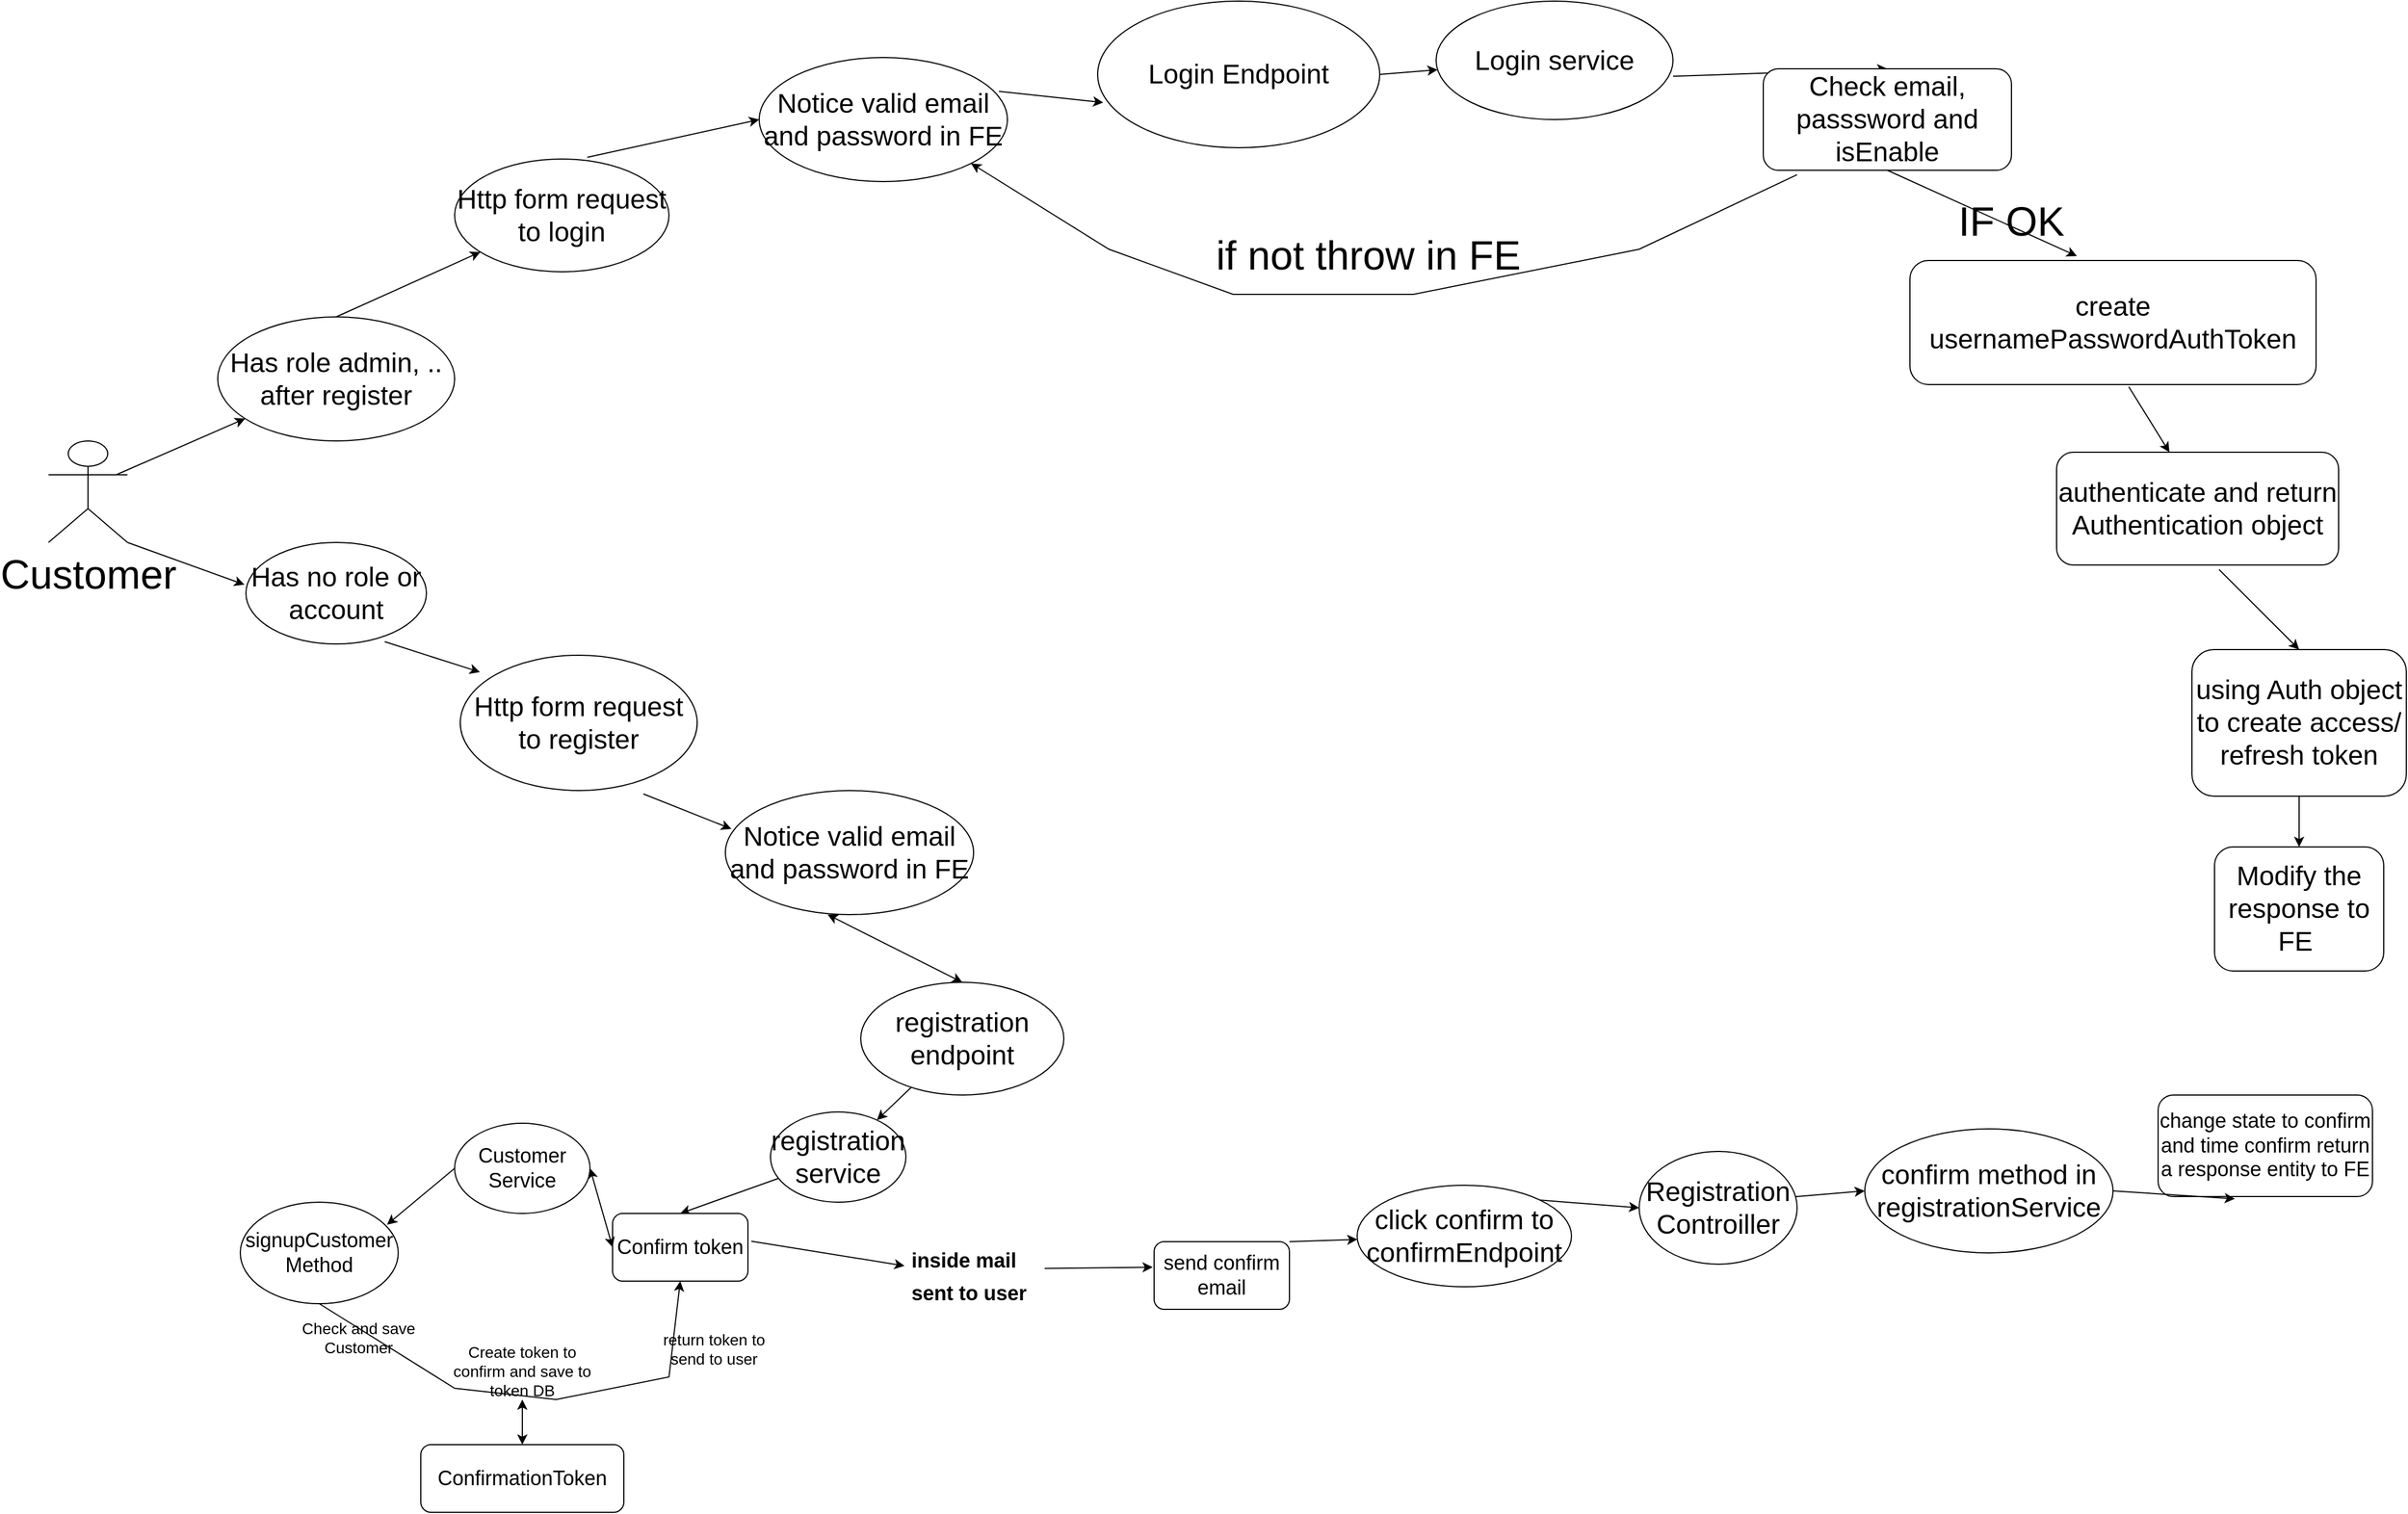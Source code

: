 <mxfile version="21.5.2" type="github">
  <diagram name="Trang-1" id="8A041tUXnW5OPchwVmy4">
    <mxGraphModel dx="2606" dy="1683" grid="1" gridSize="10" guides="1" tooltips="1" connect="1" arrows="1" fold="1" page="0" pageScale="1" pageWidth="827" pageHeight="1169" math="0" shadow="0">
      <root>
        <mxCell id="0" />
        <mxCell id="1" parent="0" />
        <mxCell id="LjmC9Kq2_VQWsRULpjBZ-1" value="&lt;font style=&quot;font-size: 24px;&quot;&gt;Has role admin, .. after register&lt;/font&gt;" style="ellipse;whiteSpace=wrap;html=1;align=center;" parent="1" vertex="1">
          <mxGeometry x="-120" y="80" width="210" height="110" as="geometry" />
        </mxCell>
        <mxCell id="LjmC9Kq2_VQWsRULpjBZ-2" value="&lt;font style=&quot;font-size: 24px;&quot;&gt;Http form request to register&lt;/font&gt;" style="ellipse;whiteSpace=wrap;html=1;" parent="1" vertex="1">
          <mxGeometry x="95" y="380" width="210" height="120" as="geometry" />
        </mxCell>
        <mxCell id="LjmC9Kq2_VQWsRULpjBZ-3" value="&lt;font style=&quot;font-size: 24px;&quot;&gt;registration endpoint&lt;/font&gt;" style="ellipse;whiteSpace=wrap;html=1;" parent="1" vertex="1">
          <mxGeometry x="450" y="670" width="180" height="100" as="geometry" />
        </mxCell>
        <mxCell id="LjmC9Kq2_VQWsRULpjBZ-6" value="&lt;font style=&quot;font-size: 24px;&quot;&gt;registration service&lt;/font&gt;" style="ellipse;whiteSpace=wrap;html=1;" parent="1" vertex="1">
          <mxGeometry x="370" y="785" width="120" height="80" as="geometry" />
        </mxCell>
        <mxCell id="LjmC9Kq2_VQWsRULpjBZ-11" value="" style="endArrow=classic;html=1;rounded=0;" parent="1" source="LjmC9Kq2_VQWsRULpjBZ-3" target="LjmC9Kq2_VQWsRULpjBZ-6" edge="1">
          <mxGeometry width="50" height="50" relative="1" as="geometry">
            <mxPoint x="380" y="450" as="sourcePoint" />
            <mxPoint x="430" y="400" as="targetPoint" />
          </mxGeometry>
        </mxCell>
        <mxCell id="NTZS6p91OAcP8tLEtoPU-1" value="&lt;span style=&quot;font-size: 36px;&quot;&gt;Customer&lt;/span&gt;" style="shape=umlActor;verticalLabelPosition=bottom;verticalAlign=top;html=1;" parent="1" vertex="1">
          <mxGeometry x="-270" y="190" width="70" height="90" as="geometry" />
        </mxCell>
        <mxCell id="NTZS6p91OAcP8tLEtoPU-2" value="" style="endArrow=classic;html=1;rounded=0;" parent="1" edge="1" target="LjmC9Kq2_VQWsRULpjBZ-1">
          <mxGeometry width="50" height="50" relative="1" as="geometry">
            <mxPoint x="-210" y="220" as="sourcePoint" />
            <mxPoint x="-80" y="30" as="targetPoint" />
          </mxGeometry>
        </mxCell>
        <mxCell id="NTZS6p91OAcP8tLEtoPU-3" value="&lt;font style=&quot;font-size: 24px;&quot;&gt;Has no role or account&lt;/font&gt;" style="ellipse;whiteSpace=wrap;html=1;" parent="1" vertex="1">
          <mxGeometry x="-95" y="280" width="160" height="90" as="geometry" />
        </mxCell>
        <mxCell id="NTZS6p91OAcP8tLEtoPU-5" value="" style="endArrow=classic;html=1;rounded=0;entryX=-0.008;entryY=0.416;entryDx=0;entryDy=0;entryPerimeter=0;" parent="1" target="NTZS6p91OAcP8tLEtoPU-3" edge="1">
          <mxGeometry width="50" height="50" relative="1" as="geometry">
            <mxPoint x="-200" y="280" as="sourcePoint" />
            <mxPoint x="-150" y="230" as="targetPoint" />
          </mxGeometry>
        </mxCell>
        <mxCell id="NTZS6p91OAcP8tLEtoPU-7" value="" style="endArrow=classic;html=1;rounded=0;entryX=0.083;entryY=0.125;entryDx=0;entryDy=0;entryPerimeter=0;exitX=0.769;exitY=0.978;exitDx=0;exitDy=0;exitPerimeter=0;" parent="1" source="NTZS6p91OAcP8tLEtoPU-3" target="LjmC9Kq2_VQWsRULpjBZ-2" edge="1">
          <mxGeometry width="50" height="50" relative="1" as="geometry">
            <mxPoint y="540" as="sourcePoint" />
            <mxPoint x="50" y="490" as="targetPoint" />
          </mxGeometry>
        </mxCell>
        <mxCell id="NTZS6p91OAcP8tLEtoPU-8" value="" style="endArrow=classic;html=1;rounded=0;entryX=0.024;entryY=0.309;entryDx=0;entryDy=0;entryPerimeter=0;exitX=0.773;exitY=1.025;exitDx=0;exitDy=0;exitPerimeter=0;" parent="1" source="LjmC9Kq2_VQWsRULpjBZ-2" target="NTZS6p91OAcP8tLEtoPU-9" edge="1">
          <mxGeometry width="50" height="50" relative="1" as="geometry">
            <mxPoint x="170" y="660" as="sourcePoint" />
            <mxPoint x="20" y="800" as="targetPoint" />
          </mxGeometry>
        </mxCell>
        <mxCell id="NTZS6p91OAcP8tLEtoPU-9" value="&lt;font style=&quot;font-size: 24px;&quot;&gt;Notice valid email and password in FE&lt;/font&gt;" style="ellipse;whiteSpace=wrap;html=1;" parent="1" vertex="1">
          <mxGeometry x="330" y="500" width="220" height="110" as="geometry" />
        </mxCell>
        <mxCell id="NTZS6p91OAcP8tLEtoPU-10" value="" style="endArrow=classic;startArrow=classic;html=1;rounded=0;entryX=0.5;entryY=0;entryDx=0;entryDy=0;exitX=0.412;exitY=1;exitDx=0;exitDy=0;exitPerimeter=0;" parent="1" source="NTZS6p91OAcP8tLEtoPU-9" target="LjmC9Kq2_VQWsRULpjBZ-3" edge="1">
          <mxGeometry width="50" height="50" relative="1" as="geometry">
            <mxPoint x="30" y="930" as="sourcePoint" />
            <mxPoint x="80" y="880" as="targetPoint" />
          </mxGeometry>
        </mxCell>
        <mxCell id="NTZS6p91OAcP8tLEtoPU-11" value="" style="endArrow=classic;html=1;rounded=0;entryX=0.5;entryY=0;entryDx=0;entryDy=0;" parent="1" source="LjmC9Kq2_VQWsRULpjBZ-6" target="HxPMgDZnOBgNdD9O4cuE-1" edge="1">
          <mxGeometry width="50" height="50" relative="1" as="geometry">
            <mxPoint x="320" y="1280" as="sourcePoint" />
            <mxPoint x="120" y="1350" as="targetPoint" />
          </mxGeometry>
        </mxCell>
        <mxCell id="HxPMgDZnOBgNdD9O4cuE-1" value="&lt;font style=&quot;font-size: 18px;&quot;&gt;Confirm token&lt;/font&gt;" style="rounded=1;whiteSpace=wrap;html=1;" parent="1" vertex="1">
          <mxGeometry x="230" y="875" width="120" height="60" as="geometry" />
        </mxCell>
        <mxCell id="HxPMgDZnOBgNdD9O4cuE-2" value="&lt;font style=&quot;font-size: 18px;&quot;&gt;send confirm email&lt;/font&gt;" style="rounded=1;whiteSpace=wrap;html=1;" parent="1" vertex="1">
          <mxGeometry x="710" y="900" width="120" height="60" as="geometry" />
        </mxCell>
        <mxCell id="HxPMgDZnOBgNdD9O4cuE-3" value="" style="endArrow=classic;html=1;rounded=0;exitX=1.025;exitY=0.41;exitDx=0;exitDy=0;exitPerimeter=0;entryX=-0.01;entryY=0.378;entryDx=0;entryDy=0;entryPerimeter=0;" parent="1" source="HxPMgDZnOBgNdD9O4cuE-4" target="HxPMgDZnOBgNdD9O4cuE-2" edge="1">
          <mxGeometry width="50" height="50" relative="1" as="geometry">
            <mxPoint x="240" y="1370" as="sourcePoint" />
            <mxPoint x="290" y="1320" as="targetPoint" />
          </mxGeometry>
        </mxCell>
        <mxCell id="HxPMgDZnOBgNdD9O4cuE-5" value="&lt;font style=&quot;font-size: 18px;&quot;&gt;Customer Service&lt;/font&gt;" style="ellipse;whiteSpace=wrap;html=1;" parent="1" vertex="1">
          <mxGeometry x="90" y="795" width="120" height="80" as="geometry" />
        </mxCell>
        <mxCell id="HxPMgDZnOBgNdD9O4cuE-6" value="" style="endArrow=classic;startArrow=classic;html=1;rounded=0;entryX=0;entryY=0.5;entryDx=0;entryDy=0;exitX=1;exitY=0.5;exitDx=0;exitDy=0;" parent="1" source="HxPMgDZnOBgNdD9O4cuE-5" target="HxPMgDZnOBgNdD9O4cuE-1" edge="1">
          <mxGeometry width="50" height="50" relative="1" as="geometry">
            <mxPoint x="-100" y="1260" as="sourcePoint" />
            <mxPoint x="-50" y="1210" as="targetPoint" />
          </mxGeometry>
        </mxCell>
        <mxCell id="HxPMgDZnOBgNdD9O4cuE-7" value="&lt;font style=&quot;font-size: 18px;&quot;&gt;signupCustomer Method&lt;/font&gt;" style="ellipse;whiteSpace=wrap;html=1;" parent="1" vertex="1">
          <mxGeometry x="-100" y="865" width="140" height="90" as="geometry" />
        </mxCell>
        <mxCell id="HxPMgDZnOBgNdD9O4cuE-9" value="" style="endArrow=classic;html=1;rounded=0;entryX=0.929;entryY=0.222;entryDx=0;entryDy=0;entryPerimeter=0;exitX=0;exitY=0.5;exitDx=0;exitDy=0;" parent="1" source="HxPMgDZnOBgNdD9O4cuE-5" target="HxPMgDZnOBgNdD9O4cuE-7" edge="1">
          <mxGeometry width="50" height="50" relative="1" as="geometry">
            <mxPoint x="-180" y="1230" as="sourcePoint" />
            <mxPoint x="-130" y="1180" as="targetPoint" />
          </mxGeometry>
        </mxCell>
        <mxCell id="HxPMgDZnOBgNdD9O4cuE-12" value="" style="endArrow=classic;html=1;rounded=0;exitX=0.5;exitY=1;exitDx=0;exitDy=0;entryX=0.5;entryY=1;entryDx=0;entryDy=0;" parent="1" source="HxPMgDZnOBgNdD9O4cuE-7" target="HxPMgDZnOBgNdD9O4cuE-1" edge="1">
          <mxGeometry width="50" height="50" relative="1" as="geometry">
            <mxPoint x="-360" y="1470" as="sourcePoint" />
            <mxPoint x="100" y="1420" as="targetPoint" />
            <Array as="points">
              <mxPoint x="90" y="1030" />
              <mxPoint x="180" y="1040" />
              <mxPoint x="280" y="1020" />
            </Array>
          </mxGeometry>
        </mxCell>
        <mxCell id="HxPMgDZnOBgNdD9O4cuE-13" value="&lt;font style=&quot;font-size: 14px;&quot;&gt;Check and save Customer&lt;/font&gt;" style="text;html=1;strokeColor=none;fillColor=none;align=center;verticalAlign=middle;whiteSpace=wrap;rounded=0;" parent="1" vertex="1">
          <mxGeometry x="-60" y="955" width="130" height="60" as="geometry" />
        </mxCell>
        <mxCell id="HxPMgDZnOBgNdD9O4cuE-15" value="&lt;font style=&quot;font-size: 14px;&quot;&gt;Create token to confirm and save to token DB&lt;/font&gt;" style="text;html=1;strokeColor=none;fillColor=none;align=center;verticalAlign=middle;whiteSpace=wrap;rounded=0;" parent="1" vertex="1">
          <mxGeometry x="85" y="990" width="130" height="50" as="geometry" />
        </mxCell>
        <mxCell id="HxPMgDZnOBgNdD9O4cuE-17" value="&lt;font style=&quot;font-size: 14px;&quot;&gt;return token to send to user&lt;/font&gt;" style="text;html=1;strokeColor=none;fillColor=none;align=center;verticalAlign=middle;whiteSpace=wrap;rounded=0;" parent="1" vertex="1">
          <mxGeometry x="260" y="980" width="120" height="30" as="geometry" />
        </mxCell>
        <mxCell id="HxPMgDZnOBgNdD9O4cuE-18" value="" style="endArrow=classic;startArrow=classic;html=1;rounded=0;" parent="1" source="HxPMgDZnOBgNdD9O4cuE-15" target="HxPMgDZnOBgNdD9O4cuE-19" edge="1">
          <mxGeometry width="50" height="50" relative="1" as="geometry">
            <mxPoint x="-230" y="1680" as="sourcePoint" />
            <mxPoint x="-180" y="1630" as="targetPoint" />
          </mxGeometry>
        </mxCell>
        <mxCell id="HxPMgDZnOBgNdD9O4cuE-19" value="&lt;font style=&quot;font-size: 18px;&quot;&gt;ConfirmationToken&lt;/font&gt;" style="rounded=1;whiteSpace=wrap;html=1;" parent="1" vertex="1">
          <mxGeometry x="60" y="1080" width="180" height="60" as="geometry" />
        </mxCell>
        <mxCell id="HxPMgDZnOBgNdD9O4cuE-20" value="&lt;font style=&quot;font-size: 24px;&quot;&gt;click confirm to confirmEndpoint&lt;/font&gt;" style="ellipse;whiteSpace=wrap;html=1;" parent="1" vertex="1">
          <mxGeometry x="890" y="850" width="190" height="90" as="geometry" />
        </mxCell>
        <mxCell id="HxPMgDZnOBgNdD9O4cuE-21" value="" style="endArrow=classic;html=1;rounded=0;exitX=1;exitY=0;exitDx=0;exitDy=0;" parent="1" source="HxPMgDZnOBgNdD9O4cuE-2" target="HxPMgDZnOBgNdD9O4cuE-20" edge="1">
          <mxGeometry width="50" height="50" relative="1" as="geometry">
            <mxPoint x="670" y="1370" as="sourcePoint" />
            <mxPoint x="540" y="1360" as="targetPoint" />
          </mxGeometry>
        </mxCell>
        <mxCell id="HxPMgDZnOBgNdD9O4cuE-22" value="&lt;font style=&quot;font-size: 24px;&quot;&gt;Registration Controiller&lt;/font&gt;" style="ellipse;whiteSpace=wrap;html=1;" parent="1" vertex="1">
          <mxGeometry x="1140" y="820" width="140" height="100" as="geometry" />
        </mxCell>
        <mxCell id="HxPMgDZnOBgNdD9O4cuE-23" value="" style="endArrow=classic;html=1;rounded=0;exitX=1;exitY=0;exitDx=0;exitDy=0;entryX=0;entryY=0.5;entryDx=0;entryDy=0;" parent="1" source="HxPMgDZnOBgNdD9O4cuE-20" target="HxPMgDZnOBgNdD9O4cuE-22" edge="1">
          <mxGeometry width="50" height="50" relative="1" as="geometry">
            <mxPoint x="720" y="1730" as="sourcePoint" />
            <mxPoint x="770" y="1680" as="targetPoint" />
          </mxGeometry>
        </mxCell>
        <mxCell id="HxPMgDZnOBgNdD9O4cuE-24" value="&lt;font style=&quot;font-size: 24px;&quot;&gt;confirm method in registrationService&lt;/font&gt;" style="ellipse;whiteSpace=wrap;html=1;" parent="1" vertex="1">
          <mxGeometry x="1340" y="800" width="220" height="110" as="geometry" />
        </mxCell>
        <mxCell id="HxPMgDZnOBgNdD9O4cuE-25" value="&lt;font style=&quot;font-size: 18px;&quot;&gt;change state to confirm and time confirm return a response entity to FE&lt;/font&gt;" style="rounded=1;whiteSpace=wrap;html=1;" parent="1" vertex="1">
          <mxGeometry x="1600" y="770" width="190" height="90" as="geometry" />
        </mxCell>
        <mxCell id="HxPMgDZnOBgNdD9O4cuE-27" value="" style="endArrow=classic;html=1;rounded=0;exitX=0.99;exitY=0.401;exitDx=0;exitDy=0;entryX=0;entryY=0.5;entryDx=0;entryDy=0;exitPerimeter=0;" parent="1" source="HxPMgDZnOBgNdD9O4cuE-22" target="HxPMgDZnOBgNdD9O4cuE-24" edge="1">
          <mxGeometry width="50" height="50" relative="1" as="geometry">
            <mxPoint x="660" y="2110" as="sourcePoint" />
            <mxPoint x="710" y="2060" as="targetPoint" />
          </mxGeometry>
        </mxCell>
        <mxCell id="HxPMgDZnOBgNdD9O4cuE-28" value="" style="endArrow=classic;html=1;rounded=0;exitX=1;exitY=0.5;exitDx=0;exitDy=0;entryX=0.358;entryY=1.022;entryDx=0;entryDy=0;entryPerimeter=0;" parent="1" source="HxPMgDZnOBgNdD9O4cuE-24" target="HxPMgDZnOBgNdD9O4cuE-25" edge="1">
          <mxGeometry width="50" height="50" relative="1" as="geometry">
            <mxPoint x="660" y="2110" as="sourcePoint" />
            <mxPoint x="710" y="2060" as="targetPoint" />
          </mxGeometry>
        </mxCell>
        <mxCell id="HxPMgDZnOBgNdD9O4cuE-29" style="edgeStyle=orthogonalEdgeStyle;rounded=0;orthogonalLoop=1;jettySize=auto;html=1;exitX=0.5;exitY=1;exitDx=0;exitDy=0;" parent="1" source="HxPMgDZnOBgNdD9O4cuE-24" target="HxPMgDZnOBgNdD9O4cuE-24" edge="1">
          <mxGeometry relative="1" as="geometry" />
        </mxCell>
        <mxCell id="HxPMgDZnOBgNdD9O4cuE-32" style="edgeStyle=orthogonalEdgeStyle;rounded=0;orthogonalLoop=1;jettySize=auto;html=1;exitX=0.5;exitY=1;exitDx=0;exitDy=0;" parent="1" source="HxPMgDZnOBgNdD9O4cuE-4" target="HxPMgDZnOBgNdD9O4cuE-4" edge="1">
          <mxGeometry relative="1" as="geometry" />
        </mxCell>
        <mxCell id="cGs4Bs3RaqLAD1uMJ1Cm-2" value="&lt;font style=&quot;font-size: 24px;&quot;&gt;Http form request to login&lt;/font&gt;" style="ellipse;whiteSpace=wrap;html=1;" vertex="1" parent="1">
          <mxGeometry x="90" y="-60" width="190" height="100" as="geometry" />
        </mxCell>
        <mxCell id="cGs4Bs3RaqLAD1uMJ1Cm-4" value="" style="endArrow=classic;html=1;rounded=0;exitX=0.5;exitY=0;exitDx=0;exitDy=0;" edge="1" parent="1" source="LjmC9Kq2_VQWsRULpjBZ-1" target="cGs4Bs3RaqLAD1uMJ1Cm-2">
          <mxGeometry width="50" height="50" relative="1" as="geometry">
            <mxPoint x="410" y="-140" as="sourcePoint" />
            <mxPoint x="870" y="10" as="targetPoint" />
          </mxGeometry>
        </mxCell>
        <mxCell id="cGs4Bs3RaqLAD1uMJ1Cm-5" value="&lt;font style=&quot;font-size: 24px;&quot;&gt;Notice valid email and password in FE&lt;/font&gt;" style="ellipse;whiteSpace=wrap;html=1;" vertex="1" parent="1">
          <mxGeometry x="360" y="-150" width="220" height="110" as="geometry" />
        </mxCell>
        <mxCell id="cGs4Bs3RaqLAD1uMJ1Cm-6" value="" style="endArrow=classic;html=1;rounded=0;exitX=0.619;exitY=-0.015;exitDx=0;exitDy=0;exitPerimeter=0;entryX=0;entryY=0.5;entryDx=0;entryDy=0;" edge="1" parent="1" source="cGs4Bs3RaqLAD1uMJ1Cm-2" target="cGs4Bs3RaqLAD1uMJ1Cm-5">
          <mxGeometry width="50" height="50" relative="1" as="geometry">
            <mxPoint x="870" y="-50" as="sourcePoint" />
            <mxPoint x="920" y="-100" as="targetPoint" />
          </mxGeometry>
        </mxCell>
        <mxCell id="cGs4Bs3RaqLAD1uMJ1Cm-7" value="&lt;font style=&quot;font-size: 24px;&quot;&gt;Login Endpoint&lt;/font&gt;" style="ellipse;whiteSpace=wrap;html=1;" vertex="1" parent="1">
          <mxGeometry x="660" y="-200" width="250" height="130" as="geometry" />
        </mxCell>
        <mxCell id="cGs4Bs3RaqLAD1uMJ1Cm-8" value="" style="endArrow=classic;html=1;rounded=0;exitX=0.966;exitY=0.273;exitDx=0;exitDy=0;exitPerimeter=0;entryX=0.02;entryY=0.692;entryDx=0;entryDy=0;entryPerimeter=0;" edge="1" parent="1" source="cGs4Bs3RaqLAD1uMJ1Cm-5" target="cGs4Bs3RaqLAD1uMJ1Cm-7">
          <mxGeometry width="50" height="50" relative="1" as="geometry">
            <mxPoint x="940" y="80" as="sourcePoint" />
            <mxPoint x="990" y="30" as="targetPoint" />
          </mxGeometry>
        </mxCell>
        <mxCell id="cGs4Bs3RaqLAD1uMJ1Cm-10" value="&lt;font style=&quot;font-size: 24px;&quot;&gt;Login service&lt;/font&gt;" style="ellipse;whiteSpace=wrap;html=1;" vertex="1" parent="1">
          <mxGeometry x="960" y="-200" width="210" height="105" as="geometry" />
        </mxCell>
        <mxCell id="cGs4Bs3RaqLAD1uMJ1Cm-12" value="" style="endArrow=classic;html=1;rounded=0;exitX=1;exitY=0.5;exitDx=0;exitDy=0;" edge="1" parent="1" source="cGs4Bs3RaqLAD1uMJ1Cm-7" target="cGs4Bs3RaqLAD1uMJ1Cm-10">
          <mxGeometry width="50" height="50" relative="1" as="geometry">
            <mxPoint x="1250" y="-470" as="sourcePoint" />
            <mxPoint x="1300" y="-520" as="targetPoint" />
          </mxGeometry>
        </mxCell>
        <mxCell id="cGs4Bs3RaqLAD1uMJ1Cm-13" value="" style="endArrow=classic;html=1;rounded=0;exitX=1;exitY=0.635;exitDx=0;exitDy=0;exitPerimeter=0;entryX=0.5;entryY=0;entryDx=0;entryDy=0;" edge="1" parent="1" source="cGs4Bs3RaqLAD1uMJ1Cm-10" target="cGs4Bs3RaqLAD1uMJ1Cm-15">
          <mxGeometry width="50" height="50" relative="1" as="geometry">
            <mxPoint x="1250" y="-470" as="sourcePoint" />
            <mxPoint x="1450" y="-490" as="targetPoint" />
          </mxGeometry>
        </mxCell>
        <mxCell id="cGs4Bs3RaqLAD1uMJ1Cm-15" value="&lt;font style=&quot;font-size: 24px;&quot;&gt;Check email, passsword and isEnable&lt;/font&gt;" style="rounded=1;whiteSpace=wrap;html=1;" vertex="1" parent="1">
          <mxGeometry x="1250" y="-140" width="220" height="90" as="geometry" />
        </mxCell>
        <mxCell id="cGs4Bs3RaqLAD1uMJ1Cm-16" value="" style="endArrow=classic;html=1;rounded=0;entryX=1;entryY=1;entryDx=0;entryDy=0;exitX=0.136;exitY=1.044;exitDx=0;exitDy=0;exitPerimeter=0;" edge="1" parent="1" source="cGs4Bs3RaqLAD1uMJ1Cm-15" target="cGs4Bs3RaqLAD1uMJ1Cm-5">
          <mxGeometry width="50" height="50" relative="1" as="geometry">
            <mxPoint x="1430" y="-410" as="sourcePoint" />
            <mxPoint x="1540" y="-620" as="targetPoint" />
            <Array as="points">
              <mxPoint x="1140" y="20" />
              <mxPoint x="940" y="60" />
              <mxPoint x="780" y="60" />
              <mxPoint x="670" y="20" />
            </Array>
          </mxGeometry>
        </mxCell>
        <mxCell id="cGs4Bs3RaqLAD1uMJ1Cm-17" value="&lt;font style=&quot;font-size: 36px;&quot;&gt;if not throw in FE&lt;/font&gt;" style="text;html=1;strokeColor=none;fillColor=none;align=center;verticalAlign=middle;whiteSpace=wrap;rounded=0;" vertex="1" parent="1">
          <mxGeometry x="740" y="10" width="320" height="30" as="geometry" />
        </mxCell>
        <mxCell id="cGs4Bs3RaqLAD1uMJ1Cm-18" value="" style="endArrow=classic;html=1;rounded=0;exitX=0.5;exitY=1;exitDx=0;exitDy=0;entryX=0.411;entryY=-0.036;entryDx=0;entryDy=0;entryPerimeter=0;" edge="1" parent="1" source="cGs4Bs3RaqLAD1uMJ1Cm-15" target="cGs4Bs3RaqLAD1uMJ1Cm-25">
          <mxGeometry width="50" height="50" relative="1" as="geometry">
            <mxPoint x="1490" y="-180" as="sourcePoint" />
            <mxPoint x="1750" y="-240" as="targetPoint" />
          </mxGeometry>
        </mxCell>
        <mxCell id="cGs4Bs3RaqLAD1uMJ1Cm-19" value="&lt;font style=&quot;font-size: 36px;&quot;&gt;IF OK&lt;/font&gt;" style="text;html=1;strokeColor=none;fillColor=none;align=center;verticalAlign=middle;whiteSpace=wrap;rounded=0;" vertex="1" parent="1">
          <mxGeometry x="1410" y="-20" width="120" height="30" as="geometry" />
        </mxCell>
        <mxCell id="cGs4Bs3RaqLAD1uMJ1Cm-25" value="&lt;font style=&quot;font-size: 24px;&quot;&gt;create usernamePasswordAuthToken&lt;/font&gt;" style="rounded=1;whiteSpace=wrap;html=1;" vertex="1" parent="1">
          <mxGeometry x="1380" y="30" width="360" height="110" as="geometry" />
        </mxCell>
        <mxCell id="cGs4Bs3RaqLAD1uMJ1Cm-26" value="&lt;font style=&quot;font-size: 24px;&quot;&gt;authenticate and return Authentication object&lt;/font&gt;" style="rounded=1;whiteSpace=wrap;html=1;" vertex="1" parent="1">
          <mxGeometry x="1510" y="200" width="250" height="100" as="geometry" />
        </mxCell>
        <mxCell id="cGs4Bs3RaqLAD1uMJ1Cm-27" value="" style="endArrow=classic;html=1;rounded=0;exitX=0.539;exitY=1.018;exitDx=0;exitDy=0;exitPerimeter=0;entryX=0.4;entryY=0;entryDx=0;entryDy=0;entryPerimeter=0;" edge="1" parent="1" source="cGs4Bs3RaqLAD1uMJ1Cm-25" target="cGs4Bs3RaqLAD1uMJ1Cm-26">
          <mxGeometry width="50" height="50" relative="1" as="geometry">
            <mxPoint x="1510" y="170" as="sourcePoint" />
            <mxPoint x="1560" y="120" as="targetPoint" />
          </mxGeometry>
        </mxCell>
        <mxCell id="cGs4Bs3RaqLAD1uMJ1Cm-28" value="&lt;font style=&quot;font-size: 24px;&quot;&gt;using Auth object to create access/ refresh token&lt;/font&gt;" style="rounded=1;whiteSpace=wrap;html=1;" vertex="1" parent="1">
          <mxGeometry x="1630" y="375" width="190" height="130" as="geometry" />
        </mxCell>
        <mxCell id="cGs4Bs3RaqLAD1uMJ1Cm-29" value="" style="endArrow=classic;html=1;rounded=0;exitX=0.576;exitY=1.04;exitDx=0;exitDy=0;exitPerimeter=0;entryX=0.5;entryY=0;entryDx=0;entryDy=0;" edge="1" parent="1" source="cGs4Bs3RaqLAD1uMJ1Cm-26" target="cGs4Bs3RaqLAD1uMJ1Cm-28">
          <mxGeometry width="50" height="50" relative="1" as="geometry">
            <mxPoint x="1170" y="130" as="sourcePoint" />
            <mxPoint x="1220" y="80" as="targetPoint" />
          </mxGeometry>
        </mxCell>
        <mxCell id="cGs4Bs3RaqLAD1uMJ1Cm-30" value="&lt;font style=&quot;font-size: 24px;&quot;&gt;Modify the response to FE&amp;nbsp;&lt;/font&gt;" style="rounded=1;whiteSpace=wrap;html=1;" vertex="1" parent="1">
          <mxGeometry x="1650" y="550" width="150" height="110" as="geometry" />
        </mxCell>
        <mxCell id="cGs4Bs3RaqLAD1uMJ1Cm-31" value="" style="endArrow=classic;html=1;rounded=0;exitX=0.5;exitY=1;exitDx=0;exitDy=0;entryX=0.5;entryY=0;entryDx=0;entryDy=0;" edge="1" parent="1" source="cGs4Bs3RaqLAD1uMJ1Cm-28" target="cGs4Bs3RaqLAD1uMJ1Cm-30">
          <mxGeometry width="50" height="50" relative="1" as="geometry">
            <mxPoint x="1330" y="320" as="sourcePoint" />
            <mxPoint x="1380" y="270" as="targetPoint" />
          </mxGeometry>
        </mxCell>
        <mxCell id="cGs4Bs3RaqLAD1uMJ1Cm-33" value="" style="endArrow=classic;html=1;rounded=0;exitX=1.025;exitY=0.41;exitDx=0;exitDy=0;exitPerimeter=0;entryX=-0.01;entryY=0.378;entryDx=0;entryDy=0;entryPerimeter=0;" edge="1" parent="1" source="HxPMgDZnOBgNdD9O4cuE-1" target="HxPMgDZnOBgNdD9O4cuE-4">
          <mxGeometry width="50" height="50" relative="1" as="geometry">
            <mxPoint x="353" y="1285" as="sourcePoint" />
            <mxPoint x="734" y="1203" as="targetPoint" />
          </mxGeometry>
        </mxCell>
        <mxCell id="HxPMgDZnOBgNdD9O4cuE-4" value="&lt;h1&gt;&lt;font style=&quot;font-size: 18px;&quot;&gt;inside mail sent to user&lt;/font&gt;&lt;/h1&gt;" style="text;html=1;strokeColor=none;fillColor=none;spacing=5;spacingTop=-20;whiteSpace=wrap;overflow=hidden;rounded=0;" parent="1" vertex="1">
          <mxGeometry x="490" y="895" width="120" height="70" as="geometry" />
        </mxCell>
      </root>
    </mxGraphModel>
  </diagram>
</mxfile>
